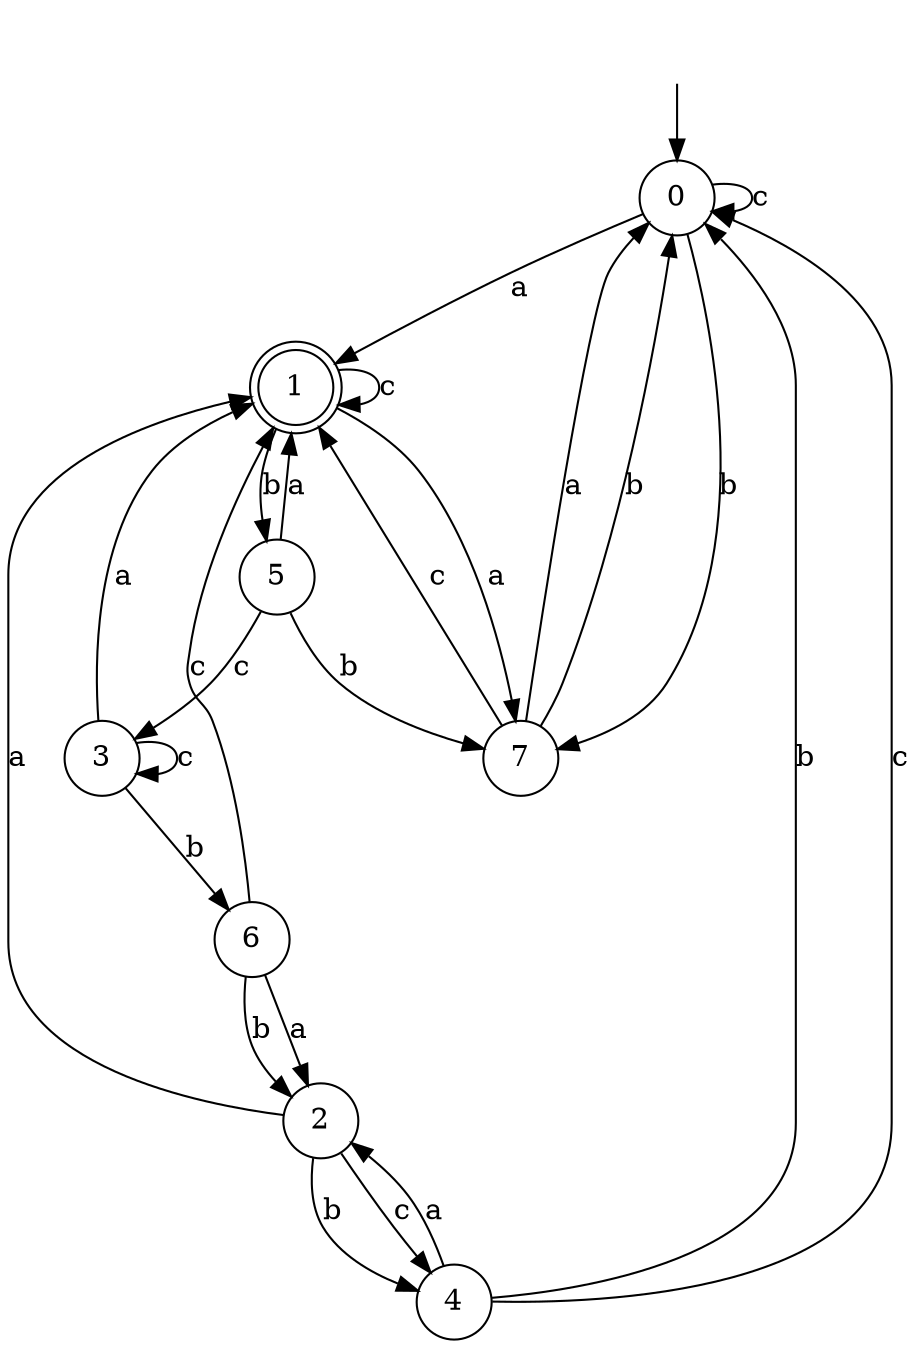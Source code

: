 digraph g {
__start [label=""shape=none]
	0[shape="circle" label="0"]
	1[shape="doublecircle" label="1"]
	2[shape="circle" label="2"]
	3[shape="circle" label="3"]
	4[shape="circle" label="4"]
	5[shape="circle" label="5"]
	6[shape="circle" label="6"]
	7[shape="circle" label="7"]
__start -> 0
	0->1 [label="a"]
	0->7 [label="b"]
	0->0 [label="c"]
	1->7 [label="a"]
	1->5 [label="b"]
	1->1 [label="c"]
	2->1 [label="a"]
	2->4 [label="b"]
	2->4 [label="c"]
	3->1 [label="a"]
	3->6 [label="b"]
	3->3 [label="c"]
	4->2 [label="a"]
	4->0 [label="b"]
	4->0 [label="c"]
	5->1 [label="a"]
	5->7 [label="b"]
	5->3 [label="c"]
	6->2 [label="a"]
	6->2 [label="b"]
	6->1 [label="c"]
	7->0 [label="a"]
	7->0 [label="b"]
	7->1 [label="c"]
}